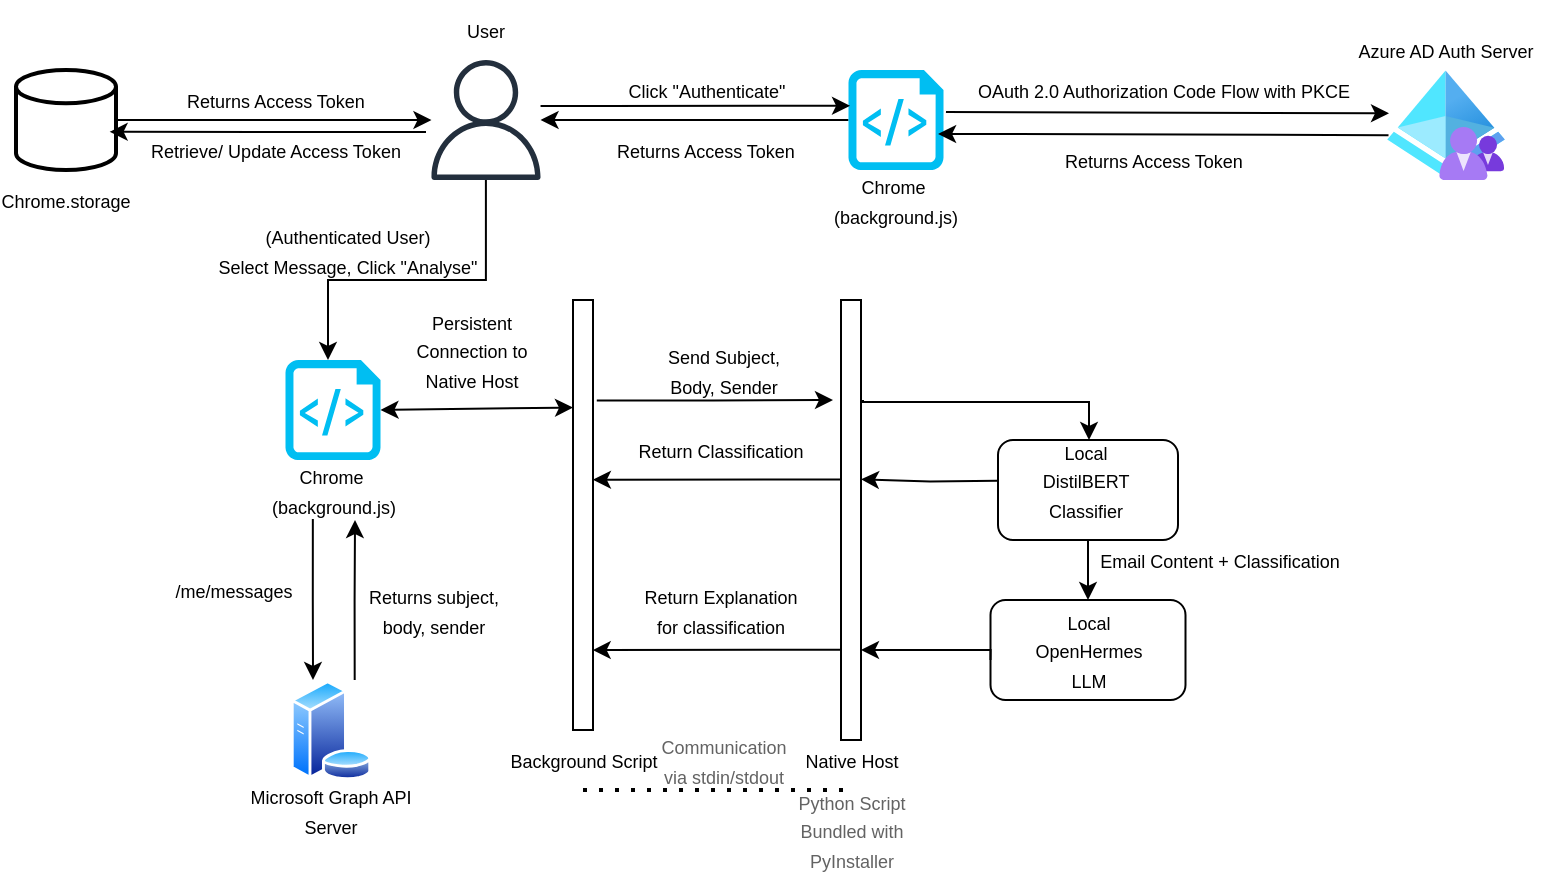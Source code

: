 <mxfile version="27.1.6">
  <diagram id="C5RBs43oDa-KdzZeNtuy" name="Page-1">
    <mxGraphModel dx="1225" dy="654" grid="1" gridSize="10" guides="1" tooltips="1" connect="1" arrows="1" fold="1" page="1" pageScale="1" pageWidth="827" pageHeight="1169" math="0" shadow="0">
      <root>
        <mxCell id="WIyWlLk6GJQsqaUBKTNV-0" />
        <mxCell id="WIyWlLk6GJQsqaUBKTNV-1" parent="WIyWlLk6GJQsqaUBKTNV-0" />
        <mxCell id="Pm77CY4639vnkf3gye1O-27" value="" style="edgeStyle=orthogonalEdgeStyle;rounded=0;orthogonalLoop=1;jettySize=auto;html=1;" parent="WIyWlLk6GJQsqaUBKTNV-1" source="Pm77CY4639vnkf3gye1O-4" target="Pm77CY4639vnkf3gye1O-0" edge="1">
          <mxGeometry relative="1" as="geometry" />
        </mxCell>
        <mxCell id="Pm77CY4639vnkf3gye1O-4" value="" style="verticalLabelPosition=bottom;html=1;verticalAlign=top;align=center;strokeColor=none;fillColor=#00BEF2;shape=mxgraph.azure.script_file;pointerEvents=1;" parent="WIyWlLk6GJQsqaUBKTNV-1" vertex="1">
          <mxGeometry x="480.25" y="155" width="47.5" height="50" as="geometry" />
        </mxCell>
        <mxCell id="Pm77CY4639vnkf3gye1O-5" value="&lt;font style=&quot;font-size: 9px;&quot;&gt;Chrome&amp;nbsp;&lt;/font&gt;&lt;div&gt;&lt;font style=&quot;font-size: 9px;&quot;&gt;(background.js)&lt;/font&gt;&lt;/div&gt;" style="text;html=1;align=center;verticalAlign=middle;whiteSpace=wrap;rounded=0;" parent="WIyWlLk6GJQsqaUBKTNV-1" vertex="1">
          <mxGeometry x="474" y="205" width="60" height="30" as="geometry" />
        </mxCell>
        <mxCell id="Pm77CY4639vnkf3gye1O-6" value="" style="image;aspect=fixed;html=1;points=[];align=center;fontSize=12;image=img/lib/azure2/identity/Azure_AD_B2C.svg;" parent="WIyWlLk6GJQsqaUBKTNV-1" vertex="1">
          <mxGeometry x="749.5" y="155.28" width="59" height="54.72" as="geometry" />
        </mxCell>
        <mxCell id="Pm77CY4639vnkf3gye1O-7" value="" style="endArrow=classic;html=1;rounded=0;exitX=1.026;exitY=0.42;exitDx=0;exitDy=0;exitPerimeter=0;entryX=0.017;entryY=0.391;entryDx=0;entryDy=0;entryPerimeter=0;" parent="WIyWlLk6GJQsqaUBKTNV-1" source="Pm77CY4639vnkf3gye1O-4" target="Pm77CY4639vnkf3gye1O-6" edge="1">
          <mxGeometry width="50" height="50" relative="1" as="geometry">
            <mxPoint x="527.75" y="170" as="sourcePoint" />
            <mxPoint x="800" y="171" as="targetPoint" />
          </mxGeometry>
        </mxCell>
        <mxCell id="Pm77CY4639vnkf3gye1O-8" value="&lt;font style=&quot;font-size: 9px;&quot;&gt;Azure AD Auth Server&lt;/font&gt;" style="text;html=1;align=center;verticalAlign=middle;whiteSpace=wrap;rounded=0;" parent="WIyWlLk6GJQsqaUBKTNV-1" vertex="1">
          <mxGeometry x="729" y="130" width="100" height="30" as="geometry" />
        </mxCell>
        <mxCell id="Pm77CY4639vnkf3gye1O-9" value="" style="endArrow=classic;html=1;rounded=0;entryX=0.943;entryY=0.639;entryDx=0;entryDy=0;entryPerimeter=0;exitX=0.013;exitY=0.59;exitDx=0;exitDy=0;exitPerimeter=0;" parent="WIyWlLk6GJQsqaUBKTNV-1" source="Pm77CY4639vnkf3gye1O-6" target="Pm77CY4639vnkf3gye1O-4" edge="1">
          <mxGeometry width="50" height="50" relative="1" as="geometry">
            <mxPoint x="737" y="192" as="sourcePoint" />
            <mxPoint x="798" y="251" as="targetPoint" />
          </mxGeometry>
        </mxCell>
        <mxCell id="Pm77CY4639vnkf3gye1O-10" value="&lt;font style=&quot;font-size: 9px;&quot;&gt;OAuth 2.0 Authorization Code Flow with PKCE&lt;/font&gt;" style="text;html=1;align=center;verticalAlign=middle;whiteSpace=wrap;rounded=0;" parent="WIyWlLk6GJQsqaUBKTNV-1" vertex="1">
          <mxGeometry x="542.5" y="150" width="190" height="30" as="geometry" />
        </mxCell>
        <mxCell id="Pm77CY4639vnkf3gye1O-11" value="&lt;font style=&quot;font-size: 9px;&quot;&gt;Returns Access Token&lt;/font&gt;" style="text;html=1;align=center;verticalAlign=middle;whiteSpace=wrap;rounded=0;" parent="WIyWlLk6GJQsqaUBKTNV-1" vertex="1">
          <mxGeometry x="543" y="185" width="180" height="30" as="geometry" />
        </mxCell>
        <mxCell id="Pm77CY4639vnkf3gye1O-12" value="&lt;font style=&quot;font-size: 9px;&quot;&gt;Click &quot;Authenticate&quot;&lt;/font&gt;" style="text;html=1;align=center;verticalAlign=middle;whiteSpace=wrap;rounded=0;" parent="WIyWlLk6GJQsqaUBKTNV-1" vertex="1">
          <mxGeometry x="361.5" y="150" width="95" height="30" as="geometry" />
        </mxCell>
        <mxCell id="Pm77CY4639vnkf3gye1O-16" value="&lt;font style=&quot;font-size: 9px;&quot;&gt;Returns Access Token&lt;/font&gt;" style="text;html=1;align=center;verticalAlign=middle;whiteSpace=wrap;rounded=0;" parent="WIyWlLk6GJQsqaUBKTNV-1" vertex="1">
          <mxGeometry x="344" y="180" width="130" height="30" as="geometry" />
        </mxCell>
        <mxCell id="Pm77CY4639vnkf3gye1O-18" value="" style="group" parent="WIyWlLk6GJQsqaUBKTNV-1" vertex="1" connectable="0">
          <mxGeometry x="59" y="155" width="60" height="80" as="geometry" />
        </mxCell>
        <mxCell id="Pm77CY4639vnkf3gye1O-13" value="" style="strokeWidth=2;html=1;shape=mxgraph.flowchart.database;whiteSpace=wrap;" parent="Pm77CY4639vnkf3gye1O-18" vertex="1">
          <mxGeometry x="5" width="50" height="50" as="geometry" />
        </mxCell>
        <mxCell id="Pm77CY4639vnkf3gye1O-17" value="&lt;font style=&quot;font-size: 9px;&quot;&gt;Chrome.storage&lt;/font&gt;" style="text;html=1;align=center;verticalAlign=middle;whiteSpace=wrap;rounded=0;" parent="Pm77CY4639vnkf3gye1O-18" vertex="1">
          <mxGeometry y="50" width="60" height="30" as="geometry" />
        </mxCell>
        <mxCell id="Pm77CY4639vnkf3gye1O-22" value="&lt;font style=&quot;font-size: 9px;&quot;&gt;Retrieve/ Update Access Token&lt;/font&gt;" style="text;html=1;align=center;verticalAlign=middle;whiteSpace=wrap;rounded=0;" parent="WIyWlLk6GJQsqaUBKTNV-1" vertex="1">
          <mxGeometry x="119" y="180" width="150" height="30" as="geometry" />
        </mxCell>
        <mxCell id="Pm77CY4639vnkf3gye1O-24" value="" style="edgeStyle=orthogonalEdgeStyle;rounded=0;orthogonalLoop=1;jettySize=auto;html=1;exitX=1;exitY=0.5;exitDx=0;exitDy=0;exitPerimeter=0;" parent="WIyWlLk6GJQsqaUBKTNV-1" source="Pm77CY4639vnkf3gye1O-13" target="Pm77CY4639vnkf3gye1O-0" edge="1">
          <mxGeometry relative="1" as="geometry">
            <mxPoint x="79" y="185.04" as="sourcePoint" />
            <mxPoint x="209" y="110" as="targetPoint" />
            <Array as="points">
              <mxPoint x="114" y="180" />
            </Array>
          </mxGeometry>
        </mxCell>
        <mxCell id="Pm77CY4639vnkf3gye1O-25" value="" style="edgeStyle=orthogonalEdgeStyle;rounded=0;orthogonalLoop=1;jettySize=auto;html=1;entryX=0.991;entryY=0.618;entryDx=0;entryDy=0;entryPerimeter=0;" parent="WIyWlLk6GJQsqaUBKTNV-1" edge="1">
          <mxGeometry relative="1" as="geometry">
            <mxPoint x="269" y="186" as="sourcePoint" />
            <mxPoint x="110.82" y="185.9" as="targetPoint" />
            <Array as="points">
              <mxPoint x="269" y="186" />
            </Array>
          </mxGeometry>
        </mxCell>
        <mxCell id="Pm77CY4639vnkf3gye1O-26" value="" style="edgeStyle=orthogonalEdgeStyle;rounded=0;orthogonalLoop=1;jettySize=auto;html=1;entryX=0.016;entryY=0.358;entryDx=0;entryDy=0;entryPerimeter=0;" parent="WIyWlLk6GJQsqaUBKTNV-1" source="Pm77CY4639vnkf3gye1O-0" target="Pm77CY4639vnkf3gye1O-4" edge="1">
          <mxGeometry relative="1" as="geometry">
            <Array as="points">
              <mxPoint x="359" y="173" />
              <mxPoint x="359" y="173" />
            </Array>
          </mxGeometry>
        </mxCell>
        <mxCell id="Pm77CY4639vnkf3gye1O-29" value="&lt;font style=&quot;font-size: 9px;&quot;&gt;Returns Access Token&lt;/font&gt;" style="text;html=1;align=center;verticalAlign=middle;whiteSpace=wrap;rounded=0;" parent="WIyWlLk6GJQsqaUBKTNV-1" vertex="1">
          <mxGeometry x="119" y="155" width="150" height="30" as="geometry" />
        </mxCell>
        <mxCell id="Pm77CY4639vnkf3gye1O-1" value="&lt;font style=&quot;font-size: 9px;&quot;&gt;User&lt;/font&gt;" style="text;html=1;align=center;verticalAlign=middle;whiteSpace=wrap;rounded=0;" parent="WIyWlLk6GJQsqaUBKTNV-1" vertex="1">
          <mxGeometry x="269" y="120" width="60" height="30" as="geometry" />
        </mxCell>
        <mxCell id="Pm77CY4639vnkf3gye1O-0" value="" style="sketch=0;outlineConnect=0;fontColor=#232F3E;gradientColor=none;fillColor=#232F3D;strokeColor=none;dashed=0;verticalLabelPosition=bottom;verticalAlign=top;align=center;html=1;fontSize=12;fontStyle=0;aspect=fixed;pointerEvents=1;shape=mxgraph.aws4.user;" parent="WIyWlLk6GJQsqaUBKTNV-1" vertex="1">
          <mxGeometry x="269" y="150" width="60" height="60" as="geometry" />
        </mxCell>
        <mxCell id="Pm77CY4639vnkf3gye1O-33" value="" style="group" parent="WIyWlLk6GJQsqaUBKTNV-1" vertex="1" connectable="0">
          <mxGeometry x="192.5" y="300" width="60" height="80" as="geometry" />
        </mxCell>
        <mxCell id="Pm77CY4639vnkf3gye1O-31" value="" style="verticalLabelPosition=bottom;html=1;verticalAlign=top;align=center;strokeColor=none;fillColor=#00BEF2;shape=mxgraph.azure.script_file;pointerEvents=1;" parent="Pm77CY4639vnkf3gye1O-33" vertex="1">
          <mxGeometry x="6.25" width="47.5" height="50" as="geometry" />
        </mxCell>
        <mxCell id="Pm77CY4639vnkf3gye1O-32" value="&lt;font style=&quot;font-size: 9px;&quot;&gt;Chrome&amp;nbsp;&lt;/font&gt;&lt;div&gt;&lt;font style=&quot;font-size: 9px;&quot;&gt;(background.js)&lt;/font&gt;&lt;/div&gt;" style="text;html=1;align=center;verticalAlign=middle;whiteSpace=wrap;rounded=0;" parent="Pm77CY4639vnkf3gye1O-33" vertex="1">
          <mxGeometry y="50" width="60" height="30" as="geometry" />
        </mxCell>
        <mxCell id="Pm77CY4639vnkf3gye1O-35" style="edgeStyle=orthogonalEdgeStyle;rounded=0;orthogonalLoop=1;jettySize=auto;html=1;" parent="WIyWlLk6GJQsqaUBKTNV-1" source="Pm77CY4639vnkf3gye1O-0" edge="1">
          <mxGeometry relative="1" as="geometry">
            <Array as="points">
              <mxPoint x="299" y="260" />
              <mxPoint x="220" y="260" />
              <mxPoint x="220" y="300" />
            </Array>
            <mxPoint x="220" y="300" as="targetPoint" />
          </mxGeometry>
        </mxCell>
        <mxCell id="Pm77CY4639vnkf3gye1O-36" value="&lt;div&gt;&lt;font style=&quot;font-size: 9px;&quot;&gt;(Authenticated User)&lt;/font&gt;&lt;/div&gt;&lt;font style=&quot;font-size: 9px;&quot;&gt;Select Message,&amp;nbsp;&lt;/font&gt;&lt;span style=&quot;font-size: 9px; background-color: transparent; color: light-dark(rgb(0, 0, 0), rgb(255, 255, 255));&quot;&gt;Click &quot;Analyse&quot;&lt;/span&gt;" style="text;html=1;align=center;verticalAlign=middle;whiteSpace=wrap;rounded=0;" parent="WIyWlLk6GJQsqaUBKTNV-1" vertex="1">
          <mxGeometry x="160" y="230" width="140" height="30" as="geometry" />
        </mxCell>
        <mxCell id="Pm77CY4639vnkf3gye1O-42" value="" style="group" parent="WIyWlLk6GJQsqaUBKTNV-1" vertex="1" connectable="0">
          <mxGeometry x="167.25" y="460" width="108.5" height="80" as="geometry" />
        </mxCell>
        <mxCell id="Pm77CY4639vnkf3gye1O-34" value="" style="image;aspect=fixed;perimeter=ellipsePerimeter;html=1;align=center;shadow=0;dashed=0;spacingTop=3;image=img/lib/active_directory/database_server.svg;" parent="Pm77CY4639vnkf3gye1O-42" vertex="1">
          <mxGeometry x="33.75" width="41" height="50" as="geometry" />
        </mxCell>
        <mxCell id="Pm77CY4639vnkf3gye1O-41" value="&lt;font style=&quot;font-size: 9px;&quot;&gt;Microsoft Graph API Server&lt;/font&gt;" style="text;html=1;align=center;verticalAlign=middle;whiteSpace=wrap;rounded=0;" parent="Pm77CY4639vnkf3gye1O-42" vertex="1">
          <mxGeometry y="50" width="108.5" height="30" as="geometry" />
        </mxCell>
        <mxCell id="Pm77CY4639vnkf3gye1O-46" value="&lt;font style=&quot;font-size: 9px;&quot;&gt;Returns subject, body, sender&lt;/font&gt;" style="text;html=1;align=center;verticalAlign=middle;whiteSpace=wrap;rounded=0;" parent="WIyWlLk6GJQsqaUBKTNV-1" vertex="1">
          <mxGeometry x="232.5" y="410" width="80" height="30" as="geometry" />
        </mxCell>
        <mxCell id="AoWDdk4sjqrNplffqhR6-2" style="edgeStyle=orthogonalEdgeStyle;rounded=0;orthogonalLoop=1;jettySize=auto;html=1;exitX=-0.189;exitY=0.766;exitDx=0;exitDy=0;exitPerimeter=0;" parent="WIyWlLk6GJQsqaUBKTNV-1" source="AoWDdk4sjqrNplffqhR6-0" edge="1">
          <mxGeometry relative="1" as="geometry">
            <mxPoint x="401.5" y="310.0" as="sourcePoint" />
            <mxPoint x="472.5" y="320" as="targetPoint" />
          </mxGeometry>
        </mxCell>
        <mxCell id="AoWDdk4sjqrNplffqhR6-0" value="" style="rounded=0;whiteSpace=wrap;html=1;rotation=-180;" parent="WIyWlLk6GJQsqaUBKTNV-1" vertex="1">
          <mxGeometry x="342.5" y="270" width="10" height="215" as="geometry" />
        </mxCell>
        <mxCell id="AoWDdk4sjqrNplffqhR6-29" style="edgeStyle=orthogonalEdgeStyle;rounded=0;orthogonalLoop=1;jettySize=auto;html=1;exitX=1.013;exitY=0.592;exitDx=0;exitDy=0;exitPerimeter=0;entryX=0.005;entryY=0.582;entryDx=0;entryDy=0;entryPerimeter=0;" parent="WIyWlLk6GJQsqaUBKTNV-1" source="AoWDdk4sjqrNplffqhR6-1" target="AoWDdk4sjqrNplffqhR6-0" edge="1">
          <mxGeometry relative="1" as="geometry">
            <mxPoint x="476.5" y="379.991" as="sourcePoint" />
            <mxPoint x="352.5" y="377.49" as="targetPoint" />
            <Array as="points">
              <mxPoint x="476.5" y="360" />
            </Array>
          </mxGeometry>
        </mxCell>
        <mxCell id="AoWDdk4sjqrNplffqhR6-37" value="" style="edgeStyle=orthogonalEdgeStyle;rounded=0;orthogonalLoop=1;jettySize=auto;html=1;exitX=0.986;exitY=0.205;exitDx=0;exitDy=0;entryX=0.016;entryY=0.186;entryDx=0;entryDy=0;entryPerimeter=0;exitPerimeter=0;" parent="WIyWlLk6GJQsqaUBKTNV-1" source="AoWDdk4sjqrNplffqhR6-1" target="AoWDdk4sjqrNplffqhR6-0" edge="1">
          <mxGeometry relative="1" as="geometry">
            <Array as="points">
              <mxPoint x="456.5" y="445" />
            </Array>
          </mxGeometry>
        </mxCell>
        <mxCell id="AoWDdk4sjqrNplffqhR6-1" value="" style="rounded=0;whiteSpace=wrap;html=1;rotation=-180;" parent="WIyWlLk6GJQsqaUBKTNV-1" vertex="1">
          <mxGeometry x="476.5" y="270" width="10" height="220" as="geometry" />
        </mxCell>
        <mxCell id="AoWDdk4sjqrNplffqhR6-3" value="&lt;font style=&quot;font-size: 9px;&quot;&gt;Email Content + Classification&lt;/font&gt;" style="text;html=1;align=center;verticalAlign=middle;whiteSpace=wrap;rounded=0;" parent="WIyWlLk6GJQsqaUBKTNV-1" vertex="1">
          <mxGeometry x="600.25" y="390" width="132.25" height="20" as="geometry" />
        </mxCell>
        <mxCell id="AoWDdk4sjqrNplffqhR6-9" style="edgeStyle=orthogonalEdgeStyle;rounded=0;orthogonalLoop=1;jettySize=auto;html=1;exitX=0.332;exitY=0.984;exitDx=0;exitDy=0;exitPerimeter=0;" parent="WIyWlLk6GJQsqaUBKTNV-1" source="Pm77CY4639vnkf3gye1O-32" edge="1">
          <mxGeometry relative="1" as="geometry">
            <mxPoint x="203.5" y="380" as="sourcePoint" />
            <mxPoint x="212.5" y="460" as="targetPoint" />
            <Array as="points">
              <mxPoint x="212.5" y="420" />
              <mxPoint x="212.5" y="420" />
            </Array>
          </mxGeometry>
        </mxCell>
        <mxCell id="AoWDdk4sjqrNplffqhR6-11" style="edgeStyle=orthogonalEdgeStyle;rounded=0;orthogonalLoop=1;jettySize=auto;html=1;entryX=0.5;entryY=1;entryDx=0;entryDy=0;exitX=0.789;exitY=0.001;exitDx=0;exitDy=0;exitPerimeter=0;" parent="WIyWlLk6GJQsqaUBKTNV-1" source="Pm77CY4639vnkf3gye1O-34" edge="1">
          <mxGeometry relative="1" as="geometry">
            <mxPoint x="232.5" y="460" as="sourcePoint" />
            <mxPoint x="233.5" y="380" as="targetPoint" />
          </mxGeometry>
        </mxCell>
        <mxCell id="AoWDdk4sjqrNplffqhR6-13" value="" style="endArrow=classic;startArrow=classic;html=1;rounded=0;exitX=1;exitY=0.5;exitDx=0;exitDy=0;exitPerimeter=0;entryX=1;entryY=0.75;entryDx=0;entryDy=0;" parent="WIyWlLk6GJQsqaUBKTNV-1" source="Pm77CY4639vnkf3gye1O-31" target="AoWDdk4sjqrNplffqhR6-0" edge="1">
          <mxGeometry width="50" height="50" relative="1" as="geometry">
            <mxPoint x="362.5" y="400" as="sourcePoint" />
            <mxPoint x="412.5" y="350" as="targetPoint" />
          </mxGeometry>
        </mxCell>
        <mxCell id="AoWDdk4sjqrNplffqhR6-14" value="&lt;font style=&quot;font-size: 9px;&quot;&gt;/me/messages&lt;/font&gt;" style="text;html=1;align=center;verticalAlign=middle;whiteSpace=wrap;rounded=0;" parent="WIyWlLk6GJQsqaUBKTNV-1" vertex="1">
          <mxGeometry x="132.5" y="400" width="80" height="30" as="geometry" />
        </mxCell>
        <mxCell id="AoWDdk4sjqrNplffqhR6-15" value="&lt;font style=&quot;font-size: 9px;&quot;&gt;Persistent Connection to Native Host&lt;/font&gt;" style="text;html=1;align=center;verticalAlign=middle;whiteSpace=wrap;rounded=0;" parent="WIyWlLk6GJQsqaUBKTNV-1" vertex="1">
          <mxGeometry x="251.5" y="280" width="80" height="30" as="geometry" />
        </mxCell>
        <mxCell id="AoWDdk4sjqrNplffqhR6-16" value="&lt;font style=&quot;font-size: 9px;&quot;&gt;Native Host&lt;/font&gt;" style="text;html=1;align=center;verticalAlign=middle;whiteSpace=wrap;rounded=0;" parent="WIyWlLk6GJQsqaUBKTNV-1" vertex="1">
          <mxGeometry x="441.5" y="485" width="80" height="30" as="geometry" />
        </mxCell>
        <mxCell id="AoWDdk4sjqrNplffqhR6-17" value="&lt;font style=&quot;font-size: 9px;&quot;&gt;Background Script&lt;/font&gt;" style="text;html=1;align=center;verticalAlign=middle;whiteSpace=wrap;rounded=0;" parent="WIyWlLk6GJQsqaUBKTNV-1" vertex="1">
          <mxGeometry x="307.5" y="485" width="80" height="30" as="geometry" />
        </mxCell>
        <mxCell id="AoWDdk4sjqrNplffqhR6-18" value="&lt;font style=&quot;font-size: 9px;&quot;&gt;Send Subject, Body, Sender&lt;/font&gt;" style="text;html=1;align=center;verticalAlign=middle;whiteSpace=wrap;rounded=0;" parent="WIyWlLk6GJQsqaUBKTNV-1" vertex="1">
          <mxGeometry x="387.5" y="290" width="60" height="30" as="geometry" />
        </mxCell>
        <mxCell id="AoWDdk4sjqrNplffqhR6-19" style="edgeStyle=orthogonalEdgeStyle;rounded=0;orthogonalLoop=1;jettySize=auto;html=1;exitX=-0.189;exitY=0.766;exitDx=0;exitDy=0;exitPerimeter=0;entryX=0.5;entryY=0;entryDx=0;entryDy=0;" parent="WIyWlLk6GJQsqaUBKTNV-1" target="AoWDdk4sjqrNplffqhR6-24" edge="1">
          <mxGeometry relative="1" as="geometry">
            <mxPoint x="487.5" y="320" as="sourcePoint" />
            <mxPoint x="605.5" y="320" as="targetPoint" />
            <Array as="points">
              <mxPoint x="487.5" y="321" />
              <mxPoint x="600.5" y="321" />
              <mxPoint x="600.5" y="340" />
            </Array>
          </mxGeometry>
        </mxCell>
        <mxCell id="AoWDdk4sjqrNplffqhR6-20" value="" style="endArrow=none;dashed=1;html=1;dashPattern=1 3;strokeWidth=2;rounded=0;exitX=0.5;exitY=1;exitDx=0;exitDy=0;entryX=0.5;entryY=1;entryDx=0;entryDy=0;" parent="WIyWlLk6GJQsqaUBKTNV-1" source="AoWDdk4sjqrNplffqhR6-17" target="AoWDdk4sjqrNplffqhR6-16" edge="1">
          <mxGeometry width="50" height="50" relative="1" as="geometry">
            <mxPoint x="392.5" y="550" as="sourcePoint" />
            <mxPoint x="442.5" y="500" as="targetPoint" />
          </mxGeometry>
        </mxCell>
        <mxCell id="AoWDdk4sjqrNplffqhR6-21" value="&lt;font style=&quot;font-size: 9px; color: rgb(99, 99, 99);&quot;&gt;Communication via stdin/stdout&lt;/font&gt;" style="text;html=1;align=center;verticalAlign=middle;whiteSpace=wrap;rounded=0;" parent="WIyWlLk6GJQsqaUBKTNV-1" vertex="1">
          <mxGeometry x="379" y="485" width="77.5" height="30" as="geometry" />
        </mxCell>
        <mxCell id="AoWDdk4sjqrNplffqhR6-26" value="" style="group" parent="WIyWlLk6GJQsqaUBKTNV-1" vertex="1" connectable="0">
          <mxGeometry x="555" y="340" width="90" height="50" as="geometry" />
        </mxCell>
        <mxCell id="AoWDdk4sjqrNplffqhR6-24" value="" style="rounded=1;whiteSpace=wrap;html=1;" parent="AoWDdk4sjqrNplffqhR6-26" vertex="1">
          <mxGeometry width="90" height="50" as="geometry" />
        </mxCell>
        <mxCell id="AoWDdk4sjqrNplffqhR6-25" value="&lt;font style=&quot;font-size: 9px;&quot;&gt;Local DistilBERT Classifier&lt;/font&gt;" style="text;html=1;align=center;verticalAlign=middle;whiteSpace=wrap;rounded=0;" parent="AoWDdk4sjqrNplffqhR6-26" vertex="1">
          <mxGeometry x="21.875" y="10" width="43.75" height="20" as="geometry" />
        </mxCell>
        <mxCell id="AoWDdk4sjqrNplffqhR6-28" style="edgeStyle=orthogonalEdgeStyle;rounded=0;orthogonalLoop=1;jettySize=auto;html=1;entryX=-0.032;entryY=0.594;entryDx=0;entryDy=0;entryPerimeter=0;" parent="WIyWlLk6GJQsqaUBKTNV-1" edge="1">
          <mxGeometry relative="1" as="geometry">
            <mxPoint x="554.68" y="360.34" as="sourcePoint" />
            <mxPoint x="486.5" y="359.66" as="targetPoint" />
          </mxGeometry>
        </mxCell>
        <mxCell id="AoWDdk4sjqrNplffqhR6-30" value="&lt;font style=&quot;font-size: 9px;&quot;&gt;Return Classification&lt;/font&gt;" style="text;html=1;align=center;verticalAlign=middle;whiteSpace=wrap;rounded=0;" parent="WIyWlLk6GJQsqaUBKTNV-1" vertex="1">
          <mxGeometry x="370.5" y="330" width="91" height="30" as="geometry" />
        </mxCell>
        <mxCell id="AoWDdk4sjqrNplffqhR6-31" value="" style="group" parent="WIyWlLk6GJQsqaUBKTNV-1" vertex="1" connectable="0">
          <mxGeometry x="551.25" y="420" width="97.5" height="50" as="geometry" />
        </mxCell>
        <mxCell id="AoWDdk4sjqrNplffqhR6-32" value="" style="rounded=1;whiteSpace=wrap;html=1;" parent="AoWDdk4sjqrNplffqhR6-31" vertex="1">
          <mxGeometry width="97.5" height="50" as="geometry" />
        </mxCell>
        <mxCell id="AoWDdk4sjqrNplffqhR6-33" value="&lt;font style=&quot;font-size: 9px;&quot;&gt;Local OpenHermes LLM&lt;/font&gt;" style="text;html=1;align=center;verticalAlign=middle;whiteSpace=wrap;rounded=0;" parent="AoWDdk4sjqrNplffqhR6-31" vertex="1">
          <mxGeometry x="24.375" y="12.5" width="48.75" height="25" as="geometry" />
        </mxCell>
        <mxCell id="AoWDdk4sjqrNplffqhR6-35" value="" style="edgeStyle=orthogonalEdgeStyle;rounded=0;orthogonalLoop=1;jettySize=auto;html=1;entryX=0.5;entryY=0;entryDx=0;entryDy=0;" parent="WIyWlLk6GJQsqaUBKTNV-1" source="AoWDdk4sjqrNplffqhR6-24" target="AoWDdk4sjqrNplffqhR6-32" edge="1">
          <mxGeometry relative="1" as="geometry" />
        </mxCell>
        <mxCell id="AoWDdk4sjqrNplffqhR6-36" style="edgeStyle=orthogonalEdgeStyle;rounded=0;orthogonalLoop=1;jettySize=auto;html=1;" parent="WIyWlLk6GJQsqaUBKTNV-1" edge="1">
          <mxGeometry relative="1" as="geometry">
            <mxPoint x="551.25" y="450.0" as="sourcePoint" />
            <mxPoint x="486.5" y="445" as="targetPoint" />
            <Array as="points">
              <mxPoint x="551.5" y="445" />
            </Array>
          </mxGeometry>
        </mxCell>
        <mxCell id="AoWDdk4sjqrNplffqhR6-38" value="&lt;font style=&quot;font-size: 9px;&quot;&gt;Return Explanation for classification&lt;/font&gt;" style="text;html=1;align=center;verticalAlign=middle;whiteSpace=wrap;rounded=0;" parent="WIyWlLk6GJQsqaUBKTNV-1" vertex="1">
          <mxGeometry x="370.5" y="410" width="91" height="30" as="geometry" />
        </mxCell>
        <mxCell id="AoWDdk4sjqrNplffqhR6-39" value="&lt;font style=&quot;font-size: 9px; color: rgb(99, 99, 99);&quot;&gt;Python Script Bundled with PyInstaller&lt;/font&gt;" style="text;html=1;align=center;verticalAlign=middle;whiteSpace=wrap;rounded=0;" parent="WIyWlLk6GJQsqaUBKTNV-1" vertex="1">
          <mxGeometry x="452.75" y="520" width="57.5" height="30" as="geometry" />
        </mxCell>
      </root>
    </mxGraphModel>
  </diagram>
</mxfile>
